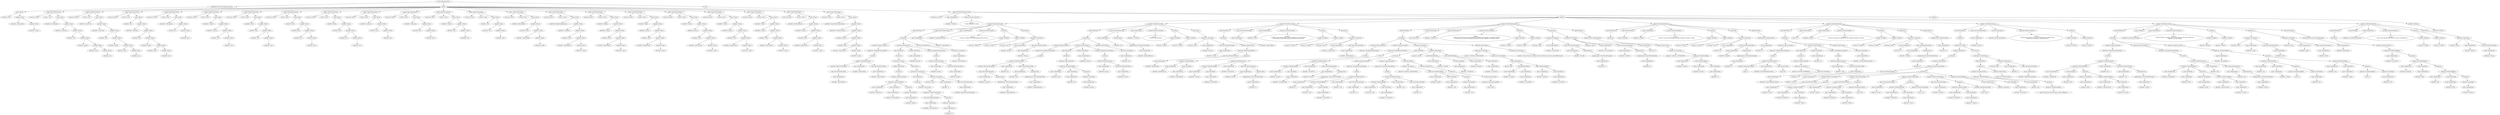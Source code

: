 digraph {
n0 [label="root (CompilationUnit)"];
n1 [label="packageDeclaration (PackageDeclaration)"];
n0 -> n1;
n2 [label="name (Name)"];
n1 -> n2;
n3 [label="identifier='util'"];
n2 -> n3;
n4 [label="qualifier (Name)"];
n2 -> n4;
n5 [label="identifier='addressbook'"];
n4 -> n5;
n6 [label="qualifier (Name)"];
n4 -> n6;
n7 [label="identifier='seedu'"];
n6 -> n7;
n8 [label="imports"];
n0 -> n8;
n9 [label="import (ImportDeclaration)"];
n8 -> n9;
n10 [label="isAsterisk='false'"];
n9 -> n10;
n11 [label="isStatic='true'"];
n9 -> n11;
n12 [label="name (Name)"];
n9 -> n12;
n13 [label="identifier='assertEquals'"];
n12 -> n13;
n14 [label="qualifier (Name)"];
n12 -> n14;
n15 [label="identifier='Assertions'"];
n14 -> n15;
n16 [label="qualifier (Name)"];
n14 -> n16;
n17 [label="identifier='api'"];
n16 -> n17;
n18 [label="qualifier (Name)"];
n16 -> n18;
n19 [label="identifier='jupiter'"];
n18 -> n19;
n20 [label="qualifier (Name)"];
n18 -> n20;
n21 [label="identifier='junit'"];
n20 -> n21;
n22 [label="qualifier (Name)"];
n20 -> n22;
n23 [label="identifier='org'"];
n22 -> n23;
n24 [label="import (ImportDeclaration)"];
n8 -> n24;
n25 [label="isAsterisk='false'"];
n24 -> n25;
n26 [label="isStatic='true'"];
n24 -> n26;
n27 [label="name (Name)"];
n24 -> n27;
n28 [label="identifier='assertTrue'"];
n27 -> n28;
n29 [label="qualifier (Name)"];
n27 -> n29;
n30 [label="identifier='Assertions'"];
n29 -> n30;
n31 [label="qualifier (Name)"];
n29 -> n31;
n32 [label="identifier='api'"];
n31 -> n32;
n33 [label="qualifier (Name)"];
n31 -> n33;
n34 [label="identifier='jupiter'"];
n33 -> n34;
n35 [label="qualifier (Name)"];
n33 -> n35;
n36 [label="identifier='junit'"];
n35 -> n36;
n37 [label="qualifier (Name)"];
n35 -> n37;
n38 [label="identifier='org'"];
n37 -> n38;
n39 [label="import (ImportDeclaration)"];
n8 -> n39;
n40 [label="isAsterisk='false'"];
n39 -> n40;
n41 [label="isStatic='true'"];
n39 -> n41;
n42 [label="name (Name)"];
n39 -> n42;
n43 [label="identifier='fail'"];
n42 -> n43;
n44 [label="qualifier (Name)"];
n42 -> n44;
n45 [label="identifier='Assertions'"];
n44 -> n45;
n46 [label="qualifier (Name)"];
n44 -> n46;
n47 [label="identifier='api'"];
n46 -> n47;
n48 [label="qualifier (Name)"];
n46 -> n48;
n49 [label="identifier='jupiter'"];
n48 -> n49;
n50 [label="qualifier (Name)"];
n48 -> n50;
n51 [label="identifier='junit'"];
n50 -> n51;
n52 [label="qualifier (Name)"];
n50 -> n52;
n53 [label="identifier='org'"];
n52 -> n53;
n54 [label="import (ImportDeclaration)"];
n8 -> n54;
n55 [label="isAsterisk='false'"];
n54 -> n55;
n56 [label="isStatic='false'"];
n54 -> n56;
n57 [label="name (Name)"];
n54 -> n57;
n58 [label="identifier='IOException'"];
n57 -> n58;
n59 [label="qualifier (Name)"];
n57 -> n59;
n60 [label="identifier='io'"];
n59 -> n60;
n61 [label="qualifier (Name)"];
n59 -> n61;
n62 [label="identifier='java'"];
n61 -> n62;
n63 [label="import (ImportDeclaration)"];
n8 -> n63;
n64 [label="isAsterisk='false'"];
n63 -> n64;
n65 [label="isStatic='false'"];
n63 -> n65;
n66 [label="name (Name)"];
n63 -> n66;
n67 [label="identifier='Charset'"];
n66 -> n67;
n68 [label="qualifier (Name)"];
n66 -> n68;
n69 [label="identifier='charset'"];
n68 -> n69;
n70 [label="qualifier (Name)"];
n68 -> n70;
n71 [label="identifier='nio'"];
n70 -> n71;
n72 [label="qualifier (Name)"];
n70 -> n72;
n73 [label="identifier='java'"];
n72 -> n73;
n74 [label="import (ImportDeclaration)"];
n8 -> n74;
n75 [label="isAsterisk='false'"];
n74 -> n75;
n76 [label="isStatic='false'"];
n74 -> n76;
n77 [label="name (Name)"];
n74 -> n77;
n78 [label="identifier='Files'"];
n77 -> n78;
n79 [label="qualifier (Name)"];
n77 -> n79;
n80 [label="identifier='file'"];
n79 -> n80;
n81 [label="qualifier (Name)"];
n79 -> n81;
n82 [label="identifier='nio'"];
n81 -> n82;
n83 [label="qualifier (Name)"];
n81 -> n83;
n84 [label="identifier='java'"];
n83 -> n84;
n85 [label="import (ImportDeclaration)"];
n8 -> n85;
n86 [label="isAsterisk='false'"];
n85 -> n86;
n87 [label="isStatic='false'"];
n85 -> n87;
n88 [label="name (Name)"];
n85 -> n88;
n89 [label="identifier='Path'"];
n88 -> n89;
n90 [label="qualifier (Name)"];
n88 -> n90;
n91 [label="identifier='file'"];
n90 -> n91;
n92 [label="qualifier (Name)"];
n90 -> n92;
n93 [label="identifier='nio'"];
n92 -> n93;
n94 [label="qualifier (Name)"];
n92 -> n94;
n95 [label="identifier='java'"];
n94 -> n95;
n96 [label="import (ImportDeclaration)"];
n8 -> n96;
n97 [label="isAsterisk='false'"];
n96 -> n97;
n98 [label="isStatic='false'"];
n96 -> n98;
n99 [label="name (Name)"];
n96 -> n99;
n100 [label="identifier='Paths'"];
n99 -> n100;
n101 [label="qualifier (Name)"];
n99 -> n101;
n102 [label="identifier='file'"];
n101 -> n102;
n103 [label="qualifier (Name)"];
n101 -> n103;
n104 [label="identifier='nio'"];
n103 -> n104;
n105 [label="qualifier (Name)"];
n103 -> n105;
n106 [label="identifier='java'"];
n105 -> n106;
n107 [label="import (ImportDeclaration)"];
n8 -> n107;
n108 [label="isAsterisk='false'"];
n107 -> n108;
n109 [label="isStatic='false'"];
n107 -> n109;
n110 [label="name (Name)"];
n107 -> n110;
n111 [label="identifier='ArrayList'"];
n110 -> n111;
n112 [label="qualifier (Name)"];
n110 -> n112;
n113 [label="identifier='util'"];
n112 -> n113;
n114 [label="qualifier (Name)"];
n112 -> n114;
n115 [label="identifier='java'"];
n114 -> n115;
n116 [label="import (ImportDeclaration)"];
n8 -> n116;
n117 [label="isAsterisk='false'"];
n116 -> n117;
n118 [label="isStatic='false'"];
n116 -> n118;
n119 [label="name (Name)"];
n116 -> n119;
n120 [label="identifier='Collections'"];
n119 -> n120;
n121 [label="qualifier (Name)"];
n119 -> n121;
n122 [label="identifier='util'"];
n121 -> n122;
n123 [label="qualifier (Name)"];
n121 -> n123;
n124 [label="identifier='java'"];
n123 -> n124;
n125 [label="import (ImportDeclaration)"];
n8 -> n125;
n126 [label="isAsterisk='false'"];
n125 -> n126;
n127 [label="isStatic='false'"];
n125 -> n127;
n128 [label="name (Name)"];
n125 -> n128;
n129 [label="identifier='Iterator'"];
n128 -> n129;
n130 [label="qualifier (Name)"];
n128 -> n130;
n131 [label="identifier='util'"];
n130 -> n131;
n132 [label="qualifier (Name)"];
n130 -> n132;
n133 [label="identifier='java'"];
n132 -> n133;
n134 [label="import (ImportDeclaration)"];
n8 -> n134;
n135 [label="isAsterisk='false'"];
n134 -> n135;
n136 [label="isStatic='false'"];
n134 -> n136;
n137 [label="name (Name)"];
n134 -> n137;
n138 [label="identifier='List'"];
n137 -> n138;
n139 [label="qualifier (Name)"];
n137 -> n139;
n140 [label="identifier='util'"];
n139 -> n140;
n141 [label="qualifier (Name)"];
n139 -> n141;
n142 [label="identifier='java'"];
n141 -> n142;
n143 [label="import (ImportDeclaration)"];
n8 -> n143;
n144 [label="isAsterisk='false'"];
n143 -> n144;
n145 [label="isStatic='false'"];
n143 -> n145;
n146 [label="name (Name)"];
n143 -> n146;
n147 [label="identifier='AddressBook'"];
n146 -> n147;
n148 [label="qualifier (Name)"];
n146 -> n148;
n149 [label="identifier='data'"];
n148 -> n149;
n150 [label="qualifier (Name)"];
n148 -> n150;
n151 [label="identifier='addressbook'"];
n150 -> n151;
n152 [label="qualifier (Name)"];
n150 -> n152;
n153 [label="identifier='seedu'"];
n152 -> n153;
n154 [label="import (ImportDeclaration)"];
n8 -> n154;
n155 [label="isAsterisk='false'"];
n154 -> n155;
n156 [label="isStatic='false'"];
n154 -> n156;
n157 [label="name (Name)"];
n154 -> n157;
n158 [label="identifier='IllegalValueException'"];
n157 -> n158;
n159 [label="qualifier (Name)"];
n157 -> n159;
n160 [label="identifier='exception'"];
n159 -> n160;
n161 [label="qualifier (Name)"];
n159 -> n161;
n162 [label="identifier='data'"];
n161 -> n162;
n163 [label="qualifier (Name)"];
n161 -> n163;
n164 [label="identifier='addressbook'"];
n163 -> n164;
n165 [label="qualifier (Name)"];
n163 -> n165;
n166 [label="identifier='seedu'"];
n165 -> n166;
n167 [label="import (ImportDeclaration)"];
n8 -> n167;
n168 [label="isAsterisk='false'"];
n167 -> n168;
n169 [label="isStatic='false'"];
n167 -> n169;
n170 [label="name (Name)"];
n167 -> n170;
n171 [label="identifier='Address'"];
n170 -> n171;
n172 [label="qualifier (Name)"];
n170 -> n172;
n173 [label="identifier='person'"];
n172 -> n173;
n174 [label="qualifier (Name)"];
n172 -> n174;
n175 [label="identifier='data'"];
n174 -> n175;
n176 [label="qualifier (Name)"];
n174 -> n176;
n177 [label="identifier='addressbook'"];
n176 -> n177;
n178 [label="qualifier (Name)"];
n176 -> n178;
n179 [label="identifier='seedu'"];
n178 -> n179;
n180 [label="import (ImportDeclaration)"];
n8 -> n180;
n181 [label="isAsterisk='false'"];
n180 -> n181;
n182 [label="isStatic='false'"];
n180 -> n182;
n183 [label="name (Name)"];
n180 -> n183;
n184 [label="identifier='Email'"];
n183 -> n184;
n185 [label="qualifier (Name)"];
n183 -> n185;
n186 [label="identifier='person'"];
n185 -> n186;
n187 [label="qualifier (Name)"];
n185 -> n187;
n188 [label="identifier='data'"];
n187 -> n188;
n189 [label="qualifier (Name)"];
n187 -> n189;
n190 [label="identifier='addressbook'"];
n189 -> n190;
n191 [label="qualifier (Name)"];
n189 -> n191;
n192 [label="identifier='seedu'"];
n191 -> n192;
n193 [label="import (ImportDeclaration)"];
n8 -> n193;
n194 [label="isAsterisk='false'"];
n193 -> n194;
n195 [label="isStatic='false'"];
n193 -> n195;
n196 [label="name (Name)"];
n193 -> n196;
n197 [label="identifier='Name'"];
n196 -> n197;
n198 [label="qualifier (Name)"];
n196 -> n198;
n199 [label="identifier='person'"];
n198 -> n199;
n200 [label="qualifier (Name)"];
n198 -> n200;
n201 [label="identifier='data'"];
n200 -> n201;
n202 [label="qualifier (Name)"];
n200 -> n202;
n203 [label="identifier='addressbook'"];
n202 -> n203;
n204 [label="qualifier (Name)"];
n202 -> n204;
n205 [label="identifier='seedu'"];
n204 -> n205;
n206 [label="import (ImportDeclaration)"];
n8 -> n206;
n207 [label="isAsterisk='false'"];
n206 -> n207;
n208 [label="isStatic='false'"];
n206 -> n208;
n209 [label="name (Name)"];
n206 -> n209;
n210 [label="identifier='Person'"];
n209 -> n210;
n211 [label="qualifier (Name)"];
n209 -> n211;
n212 [label="identifier='person'"];
n211 -> n212;
n213 [label="qualifier (Name)"];
n211 -> n213;
n214 [label="identifier='data'"];
n213 -> n214;
n215 [label="qualifier (Name)"];
n213 -> n215;
n216 [label="identifier='addressbook'"];
n215 -> n216;
n217 [label="qualifier (Name)"];
n215 -> n217;
n218 [label="identifier='seedu'"];
n217 -> n218;
n219 [label="import (ImportDeclaration)"];
n8 -> n219;
n220 [label="isAsterisk='false'"];
n219 -> n220;
n221 [label="isStatic='false'"];
n219 -> n221;
n222 [label="name (Name)"];
n219 -> n222;
n223 [label="identifier='Phone'"];
n222 -> n223;
n224 [label="qualifier (Name)"];
n222 -> n224;
n225 [label="identifier='person'"];
n224 -> n225;
n226 [label="qualifier (Name)"];
n224 -> n226;
n227 [label="identifier='data'"];
n226 -> n227;
n228 [label="qualifier (Name)"];
n226 -> n228;
n229 [label="identifier='addressbook'"];
n228 -> n229;
n230 [label="qualifier (Name)"];
n228 -> n230;
n231 [label="identifier='seedu'"];
n230 -> n231;
n232 [label="import (ImportDeclaration)"];
n8 -> n232;
n233 [label="isAsterisk='false'"];
n232 -> n233;
n234 [label="isStatic='false'"];
n232 -> n234;
n235 [label="name (Name)"];
n232 -> n235;
n236 [label="identifier='ReadOnlyPerson'"];
n235 -> n236;
n237 [label="qualifier (Name)"];
n235 -> n237;
n238 [label="identifier='person'"];
n237 -> n238;
n239 [label="qualifier (Name)"];
n237 -> n239;
n240 [label="identifier='data'"];
n239 -> n240;
n241 [label="qualifier (Name)"];
n239 -> n241;
n242 [label="identifier='addressbook'"];
n241 -> n242;
n243 [label="qualifier (Name)"];
n241 -> n243;
n244 [label="identifier='seedu'"];
n243 -> n244;
n245 [label="import (ImportDeclaration)"];
n8 -> n245;
n246 [label="isAsterisk='false'"];
n245 -> n246;
n247 [label="isStatic='false'"];
n245 -> n247;
n248 [label="name (Name)"];
n245 -> n248;
n249 [label="identifier='DuplicatePersonException'"];
n248 -> n249;
n250 [label="qualifier (Name)"];
n248 -> n250;
n251 [label="identifier='UniquePersonList'"];
n250 -> n251;
n252 [label="qualifier (Name)"];
n250 -> n252;
n253 [label="identifier='person'"];
n252 -> n253;
n254 [label="qualifier (Name)"];
n252 -> n254;
n255 [label="identifier='data'"];
n254 -> n255;
n256 [label="qualifier (Name)"];
n254 -> n256;
n257 [label="identifier='addressbook'"];
n256 -> n257;
n258 [label="qualifier (Name)"];
n256 -> n258;
n259 [label="identifier='seedu'"];
n258 -> n259;
n260 [label="types"];
n0 -> n260;
n261 [label="type (ClassOrInterfaceDeclaration)"];
n260 -> n261;
n262 [label="isInterface='false'"];
n261 -> n262;
n263 [label="name (SimpleName)"];
n261 -> n263;
n264 [label="identifier='TestUtil'"];
n263 -> n264;
n265 [label="comment (JavadocComment)"];
n261 -> n265;
n266 [label="content='
 * Utility methods for testing.
 '"];
n265 -> n266;
n267 [label="members"];
n261 -> n267;
n268 [label="member (MethodDeclaration)"];
n267 -> n268;
n269 [label="body (BlockStmt)"];
n268 -> n269;
n270 [label="statements"];
n269 -> n270;
n271 [label="statement (ExpressionStmt)"];
n270 -> n271;
n272 [label="expression (VariableDeclarationExpr)"];
n271 -> n272;
n273 [label="variables"];
n272 -> n273;
n274 [label="variable (VariableDeclarator)"];
n273 -> n274;
n275 [label="initializer (ObjectCreationExpr)"];
n274 -> n275;
n276 [label="type (ClassOrInterfaceType)"];
n275 -> n276;
n277 [label="name (SimpleName)"];
n276 -> n277;
n278 [label="identifier='AddressBook'"];
n277 -> n278;
n279 [label="name (SimpleName)"];
n274 -> n279;
n280 [label="identifier='addressBook'"];
n279 -> n280;
n281 [label="type (ClassOrInterfaceType)"];
n274 -> n281;
n282 [label="name (SimpleName)"];
n281 -> n282;
n283 [label="identifier='AddressBook'"];
n282 -> n283;
n284 [label="statement (ForEachStmt)"];
n270 -> n284;
n285 [label="body (BlockStmt)"];
n284 -> n285;
n286 [label="statements"];
n285 -> n286;
n287 [label="statement (TryStmt)"];
n286 -> n287;
n288 [label="tryBlock (BlockStmt)"];
n287 -> n288;
n289 [label="statements"];
n288 -> n289;
n290 [label="statement (ExpressionStmt)"];
n289 -> n290;
n291 [label="expression (MethodCallExpr)"];
n290 -> n291;
n292 [label="name (SimpleName)"];
n291 -> n292;
n293 [label="identifier='addPerson'"];
n292 -> n293;
n294 [label="scope (NameExpr)"];
n291 -> n294;
n295 [label="name (SimpleName)"];
n294 -> n295;
n296 [label="identifier='addressBook'"];
n295 -> n296;
n297 [label="arguments"];
n291 -> n297;
n298 [label="argument (NameExpr)"];
n297 -> n298;
n299 [label="name (SimpleName)"];
n298 -> n299;
n300 [label="identifier='person'"];
n299 -> n300;
n301 [label="catchClauses"];
n287 -> n301;
n302 [label="catchClause (CatchClause)"];
n301 -> n302;
n303 [label="body (BlockStmt)"];
n302 -> n303;
n304 [label="statements"];
n303 -> n304;
n305 [label="statement (ThrowStmt)"];
n304 -> n305;
n306 [label="expression (ObjectCreationExpr)"];
n305 -> n306;
n307 [label="type (ClassOrInterfaceType)"];
n306 -> n307;
n308 [label="name (SimpleName)"];
n307 -> n308;
n309 [label="identifier='AssertionError'"];
n308 -> n309;
n310 [label="arguments"];
n306 -> n310;
n311 [label="argument (NameExpr)"];
n310 -> n311;
n312 [label="name (SimpleName)"];
n311 -> n312;
n313 [label="identifier='e'"];
n312 -> n313;
n314 [label="parameter (Parameter)"];
n302 -> n314;
n315 [label="isVarArgs='false'"];
n314 -> n315;
n316 [label="name (SimpleName)"];
n314 -> n316;
n317 [label="identifier='e'"];
n316 -> n317;
n318 [label="type (ClassOrInterfaceType)"];
n314 -> n318;
n319 [label="name (SimpleName)"];
n318 -> n319;
n320 [label="identifier='DuplicatePersonException'"];
n319 -> n320;
n321 [label="iterable (NameExpr)"];
n284 -> n321;
n322 [label="name (SimpleName)"];
n321 -> n322;
n323 [label="identifier='persons'"];
n322 -> n323;
n324 [label="variable (VariableDeclarationExpr)"];
n284 -> n324;
n325 [label="variables"];
n324 -> n325;
n326 [label="variable (VariableDeclarator)"];
n325 -> n326;
n327 [label="name (SimpleName)"];
n326 -> n327;
n328 [label="identifier='person'"];
n327 -> n328;
n329 [label="type (ClassOrInterfaceType)"];
n326 -> n329;
n330 [label="name (SimpleName)"];
n329 -> n330;
n331 [label="identifier='Person'"];
n330 -> n331;
n332 [label="statement (ReturnStmt)"];
n270 -> n332;
n333 [label="expression (NameExpr)"];
n332 -> n333;
n334 [label="name (SimpleName)"];
n333 -> n334;
n335 [label="identifier='addressBook'"];
n334 -> n335;
n336 [label="type (ClassOrInterfaceType)"];
n268 -> n336;
n337 [label="name (SimpleName)"];
n336 -> n337;
n338 [label="identifier='AddressBook'"];
n337 -> n338;
n339 [label="name (SimpleName)"];
n268 -> n339;
n340 [label="identifier='createAddressBook'"];
n339 -> n340;
n341 [label="comment (JavadocComment)"];
n268 -> n341;
n342 [label="content='
     * Creates an address book containing the given persons.
     '"];
n341 -> n342;
n343 [label="modifiers"];
n268 -> n343;
n344 [label="modifier (Modifier)"];
n343 -> n344;
n345 [label="keyword='PUBLIC'"];
n344 -> n345;
n346 [label="modifier (Modifier)"];
n343 -> n346;
n347 [label="keyword='STATIC'"];
n346 -> n347;
n348 [label="parameters"];
n268 -> n348;
n349 [label="parameter (Parameter)"];
n348 -> n349;
n350 [label="isVarArgs='true'"];
n349 -> n350;
n351 [label="name (SimpleName)"];
n349 -> n351;
n352 [label="identifier='persons'"];
n351 -> n352;
n353 [label="type (ClassOrInterfaceType)"];
n349 -> n353;
n354 [label="name (SimpleName)"];
n353 -> n354;
n355 [label="identifier='Person'"];
n354 -> n355;
n356 [label="member (MethodDeclaration)"];
n267 -> n356;
n357 [label="body (BlockStmt)"];
n356 -> n357;
n358 [label="statements"];
n357 -> n358;
n359 [label="statement (ExpressionStmt)"];
n358 -> n359;
n360 [label="expression (VariableDeclarationExpr)"];
n359 -> n360;
n361 [label="variables"];
n360 -> n361;
n362 [label="variable (VariableDeclarator)"];
n361 -> n362;
n363 [label="initializer (ObjectCreationExpr)"];
n362 -> n363;
n364 [label="type (ClassOrInterfaceType)"];
n363 -> n364;
n365 [label="name (SimpleName)"];
n364 -> n365;
n366 [label="identifier='ArrayList'"];
n365 -> n366;
n367 [label="typeArguments"];
n364 -> n367;
n368 [label="typeArgument (ClassOrInterfaceType)"];
n367 -> n368;
n369 [label="name (SimpleName)"];
n368 -> n369;
n370 [label="identifier='ReadOnlyPerson'"];
n369 -> n370;
n371 [label="name (SimpleName)"];
n362 -> n371;
n372 [label="identifier='list'"];
n371 -> n372;
n373 [label="type (ClassOrInterfaceType)"];
n362 -> n373;
n374 [label="name (SimpleName)"];
n373 -> n374;
n375 [label="identifier='List'"];
n374 -> n375;
n376 [label="typeArguments"];
n373 -> n376;
n377 [label="typeArgument (ClassOrInterfaceType)"];
n376 -> n377;
n378 [label="name (SimpleName)"];
n377 -> n378;
n379 [label="identifier='ReadOnlyPerson'"];
n378 -> n379;
n380 [label="statement (ForEachStmt)"];
n358 -> n380;
n381 [label="body (BlockStmt)"];
n380 -> n381;
n382 [label="statements"];
n381 -> n382;
n383 [label="statement (ExpressionStmt)"];
n382 -> n383;
n384 [label="expression (MethodCallExpr)"];
n383 -> n384;
n385 [label="name (SimpleName)"];
n384 -> n385;
n386 [label="identifier='add'"];
n385 -> n386;
n387 [label="scope (NameExpr)"];
n384 -> n387;
n388 [label="name (SimpleName)"];
n387 -> n388;
n389 [label="identifier='list'"];
n388 -> n389;
n390 [label="arguments"];
n384 -> n390;
n391 [label="argument (NameExpr)"];
n390 -> n391;
n392 [label="name (SimpleName)"];
n391 -> n392;
n393 [label="identifier='person'"];
n392 -> n393;
n394 [label="iterable (NameExpr)"];
n380 -> n394;
n395 [label="name (SimpleName)"];
n394 -> n395;
n396 [label="identifier='persons'"];
n395 -> n396;
n397 [label="variable (VariableDeclarationExpr)"];
n380 -> n397;
n398 [label="variables"];
n397 -> n398;
n399 [label="variable (VariableDeclarator)"];
n398 -> n399;
n400 [label="name (SimpleName)"];
n399 -> n400;
n401 [label="identifier='person'"];
n400 -> n401;
n402 [label="type (ClassOrInterfaceType)"];
n399 -> n402;
n403 [label="name (SimpleName)"];
n402 -> n403;
n404 [label="identifier='Person'"];
n403 -> n404;
n405 [label="statement (ReturnStmt)"];
n358 -> n405;
n406 [label="expression (NameExpr)"];
n405 -> n406;
n407 [label="name (SimpleName)"];
n406 -> n407;
n408 [label="identifier='list'"];
n407 -> n408;
n409 [label="type (ClassOrInterfaceType)"];
n356 -> n409;
n410 [label="name (SimpleName)"];
n409 -> n410;
n411 [label="identifier='List'"];
n410 -> n411;
n412 [label="typeArguments"];
n409 -> n412;
n413 [label="typeArgument (ClassOrInterfaceType)"];
n412 -> n413;
n414 [label="name (SimpleName)"];
n413 -> n414;
n415 [label="identifier='ReadOnlyPerson'"];
n414 -> n415;
n416 [label="name (SimpleName)"];
n356 -> n416;
n417 [label="identifier='createList'"];
n416 -> n417;
n418 [label="comment (JavadocComment)"];
n356 -> n418;
n419 [label="content='
     * Creates a list of persons.
     '"];
n418 -> n419;
n420 [label="modifiers"];
n356 -> n420;
n421 [label="modifier (Modifier)"];
n420 -> n421;
n422 [label="keyword='PUBLIC'"];
n421 -> n422;
n423 [label="modifier (Modifier)"];
n420 -> n423;
n424 [label="keyword='STATIC'"];
n423 -> n424;
n425 [label="parameters"];
n356 -> n425;
n426 [label="parameter (Parameter)"];
n425 -> n426;
n427 [label="isVarArgs='true'"];
n426 -> n427;
n428 [label="name (SimpleName)"];
n426 -> n428;
n429 [label="identifier='persons'"];
n428 -> n429;
n430 [label="type (ClassOrInterfaceType)"];
n426 -> n430;
n431 [label="name (SimpleName)"];
n430 -> n431;
n432 [label="identifier='Person'"];
n431 -> n432;
n433 [label="member (MethodDeclaration)"];
n267 -> n433;
n434 [label="body (BlockStmt)"];
n433 -> n434;
n435 [label="statements"];
n434 -> n435;
n436 [label="statement (ReturnStmt)"];
n435 -> n436;
n437 [label="expression (ObjectCreationExpr)"];
n436 -> n437;
n438 [label="type (ClassOrInterfaceType)"];
n437 -> n438;
n439 [label="name (SimpleName)"];
n438 -> n439;
n440 [label="identifier='AddressBook'"];
n439 -> n440;
n441 [label="arguments"];
n437 -> n441;
n442 [label="argument (MethodCallExpr)"];
n441 -> n442;
n443 [label="name (SimpleName)"];
n442 -> n443;
n444 [label="identifier='getAllPersons'"];
n443 -> n444;
n445 [label="scope (NameExpr)"];
n442 -> n445;
n446 [label="name (SimpleName)"];
n445 -> n446;
n447 [label="identifier='addressBook'"];
n446 -> n447;
n448 [label="type (ClassOrInterfaceType)"];
n433 -> n448;
n449 [label="name (SimpleName)"];
n448 -> n449;
n450 [label="identifier='AddressBook'"];
n449 -> n450;
n451 [label="name (SimpleName)"];
n433 -> n451;
n452 [label="identifier='clone'"];
n451 -> n452;
n453 [label="comment (JavadocComment)"];
n433 -> n453;
n454 [label="content='
     * Creates a copy of the original address book with the same entries
     * of Persons and Tags. The Persons and Tags are not cloned.
     '"];
n453 -> n454;
n455 [label="modifiers"];
n433 -> n455;
n456 [label="modifier (Modifier)"];
n455 -> n456;
n457 [label="keyword='PUBLIC'"];
n456 -> n457;
n458 [label="modifier (Modifier)"];
n455 -> n458;
n459 [label="keyword='STATIC'"];
n458 -> n459;
n460 [label="parameters"];
n433 -> n460;
n461 [label="parameter (Parameter)"];
n460 -> n461;
n462 [label="isVarArgs='false'"];
n461 -> n462;
n463 [label="name (SimpleName)"];
n461 -> n463;
n464 [label="identifier='addressBook'"];
n463 -> n464;
n465 [label="type (ClassOrInterfaceType)"];
n461 -> n465;
n466 [label="name (SimpleName)"];
n465 -> n466;
n467 [label="identifier='AddressBook'"];
n466 -> n467;
n468 [label="member (MethodDeclaration)"];
n267 -> n468;
n469 [label="body (BlockStmt)"];
n468 -> n469;
n470 [label="statements"];
n469 -> n470;
n471 [label="statement (ExpressionStmt)"];
n470 -> n471;
n472 [label="expression (VariableDeclarationExpr)"];
n471 -> n472;
n473 [label="variables"];
n472 -> n473;
n474 [label="variable (VariableDeclarator)"];
n473 -> n474;
n475 [label="initializer (MethodCallExpr)"];
n474 -> n475;
n476 [label="name (SimpleName)"];
n475 -> n476;
n477 [label="identifier='iterator'"];
n476 -> n477;
n478 [label="scope (NameExpr)"];
n475 -> n478;
n479 [label="name (SimpleName)"];
n478 -> n479;
n480 [label="identifier='firstIterable'"];
n479 -> n480;
n481 [label="name (SimpleName)"];
n474 -> n481;
n482 [label="identifier='currentPtr0'"];
n481 -> n482;
n483 [label="type (ClassOrInterfaceType)"];
n474 -> n483;
n484 [label="name (SimpleName)"];
n483 -> n484;
n485 [label="identifier='Iterator'"];
n484 -> n485;
n486 [label="typeArguments"];
n483 -> n486;
n487 [label="typeArgument (ClassOrInterfaceType)"];
n486 -> n487;
n488 [label="name (SimpleName)"];
n487 -> n488;
n489 [label="identifier='T'"];
n488 -> n489;
n490 [label="statement (ExpressionStmt)"];
n470 -> n490;
n491 [label="expression (VariableDeclarationExpr)"];
n490 -> n491;
n492 [label="variables"];
n491 -> n492;
n493 [label="variable (VariableDeclarator)"];
n492 -> n493;
n494 [label="initializer (MethodCallExpr)"];
n493 -> n494;
n495 [label="name (SimpleName)"];
n494 -> n495;
n496 [label="identifier='iterator'"];
n495 -> n496;
n497 [label="scope (NameExpr)"];
n494 -> n497;
n498 [label="name (SimpleName)"];
n497 -> n498;
n499 [label="identifier='secondIterable'"];
n498 -> n499;
n500 [label="name (SimpleName)"];
n493 -> n500;
n501 [label="identifier='currentPtr1'"];
n500 -> n501;
n502 [label="type (ClassOrInterfaceType)"];
n493 -> n502;
n503 [label="name (SimpleName)"];
n502 -> n503;
n504 [label="identifier='Iterator'"];
n503 -> n504;
n505 [label="typeArguments"];
n502 -> n505;
n506 [label="typeArgument (ClassOrInterfaceType)"];
n505 -> n506;
n507 [label="name (SimpleName)"];
n506 -> n507;
n508 [label="identifier='T'"];
n507 -> n508;
n509 [label="statement (WhileStmt)"];
n470 -> n509;
n510 [label="body (BlockStmt)"];
n509 -> n510;
n511 [label="statements"];
n510 -> n511;
n512 [label="statement (ExpressionStmt)"];
n511 -> n512;
n513 [label="expression (VariableDeclarationExpr)"];
n512 -> n513;
n514 [label="variables"];
n513 -> n514;
n515 [label="variable (VariableDeclarator)"];
n514 -> n515;
n516 [label="initializer (MethodCallExpr)"];
n515 -> n516;
n517 [label="name (SimpleName)"];
n516 -> n517;
n518 [label="identifier='next'"];
n517 -> n518;
n519 [label="scope (NameExpr)"];
n516 -> n519;
n520 [label="name (SimpleName)"];
n519 -> n520;
n521 [label="identifier='currentPtr0'"];
n520 -> n521;
n522 [label="name (SimpleName)"];
n515 -> n522;
n523 [label="identifier='val0'"];
n522 -> n523;
n524 [label="type (ClassOrInterfaceType)"];
n515 -> n524;
n525 [label="name (SimpleName)"];
n524 -> n525;
n526 [label="identifier='T'"];
n525 -> n526;
n527 [label="statement (ExpressionStmt)"];
n511 -> n527;
n528 [label="expression (VariableDeclarationExpr)"];
n527 -> n528;
n529 [label="variables"];
n528 -> n529;
n530 [label="variable (VariableDeclarator)"];
n529 -> n530;
n531 [label="initializer (MethodCallExpr)"];
n530 -> n531;
n532 [label="name (SimpleName)"];
n531 -> n532;
n533 [label="identifier='next'"];
n532 -> n533;
n534 [label="scope (NameExpr)"];
n531 -> n534;
n535 [label="name (SimpleName)"];
n534 -> n535;
n536 [label="identifier='currentPtr1'"];
n535 -> n536;
n537 [label="name (SimpleName)"];
n530 -> n537;
n538 [label="identifier='val1'"];
n537 -> n538;
n539 [label="type (ClassOrInterfaceType)"];
n530 -> n539;
n540 [label="name (SimpleName)"];
n539 -> n540;
n541 [label="identifier='T'"];
n540 -> n541;
n542 [label="statement (IfStmt)"];
n511 -> n542;
n543 [label="condition (UnaryExpr)"];
n542 -> n543;
n544 [label="operator='LOGICAL_COMPLEMENT'"];
n543 -> n544;
n545 [label="expression (MethodCallExpr)"];
n543 -> n545;
n546 [label="name (SimpleName)"];
n545 -> n546;
n547 [label="identifier='equals'"];
n546 -> n547;
n548 [label="scope (NameExpr)"];
n545 -> n548;
n549 [label="name (SimpleName)"];
n548 -> n549;
n550 [label="identifier='val0'"];
n549 -> n550;
n551 [label="arguments"];
n545 -> n551;
n552 [label="argument (NameExpr)"];
n551 -> n552;
n553 [label="name (SimpleName)"];
n552 -> n553;
n554 [label="identifier='val1'"];
n553 -> n554;
n555 [label="thenStmt (BlockStmt)"];
n542 -> n555;
n556 [label="statements"];
n555 -> n556;
n557 [label="statement (ReturnStmt)"];
n556 -> n557;
n558 [label="expression (BooleanLiteralExpr)"];
n557 -> n558;
n559 [label="value='false'"];
n558 -> n559;
n560 [label="condition (BinaryExpr)"];
n509 -> n560;
n561 [label="operator='AND'"];
n560 -> n561;
n562 [label="left (MethodCallExpr)"];
n560 -> n562;
n563 [label="name (SimpleName)"];
n562 -> n563;
n564 [label="identifier='hasNext'"];
n563 -> n564;
n565 [label="scope (NameExpr)"];
n562 -> n565;
n566 [label="name (SimpleName)"];
n565 -> n566;
n567 [label="identifier='currentPtr0'"];
n566 -> n567;
n568 [label="right (MethodCallExpr)"];
n560 -> n568;
n569 [label="name (SimpleName)"];
n568 -> n569;
n570 [label="identifier='hasNext'"];
n569 -> n570;
n571 [label="scope (NameExpr)"];
n568 -> n571;
n572 [label="name (SimpleName)"];
n571 -> n572;
n573 [label="identifier='currentPtr1'"];
n572 -> n573;
n574 [label="statement (ReturnStmt)"];
n470 -> n574;
n575 [label="expression (UnaryExpr)"];
n574 -> n575;
n576 [label="operator='LOGICAL_COMPLEMENT'"];
n575 -> n576;
n577 [label="expression (EnclosedExpr)"];
n575 -> n577;
n578 [label="inner (BinaryExpr)"];
n577 -> n578;
n579 [label="operator='OR'"];
n578 -> n579;
n580 [label="left (MethodCallExpr)"];
n578 -> n580;
n581 [label="name (SimpleName)"];
n580 -> n581;
n582 [label="identifier='hasNext'"];
n581 -> n582;
n583 [label="scope (NameExpr)"];
n580 -> n583;
n584 [label="name (SimpleName)"];
n583 -> n584;
n585 [label="identifier='currentPtr0'"];
n584 -> n585;
n586 [label="right (MethodCallExpr)"];
n578 -> n586;
n587 [label="name (SimpleName)"];
n586 -> n587;
n588 [label="identifier='hasNext'"];
n587 -> n588;
n589 [label="scope (NameExpr)"];
n586 -> n589;
n590 [label="name (SimpleName)"];
n589 -> n590;
n591 [label="identifier='currentPtr1'"];
n590 -> n591;
n592 [label="comment (LineComment)"];
n574 -> n592;
n593 [label="content=' If any of the two iterables still have elements, then they have different sizes.'"];
n592 -> n593;
n594 [label="type (PrimitiveType)"];
n468 -> n594;
n595 [label="type='BOOLEAN'"];
n594 -> n595;
n596 [label="name (SimpleName)"];
n468 -> n596;
n597 [label="identifier='isIdentical'"];
n596 -> n597;
n598 [label="comment (JavadocComment)"];
n468 -> n598;
n599 [label="content='
     * Returns true if every pair of corresponding elements two iterables are (deeply) identical.
     * In other words, the two containers must have the same elements, in the same order.
     '"];
n598 -> n599;
n600 [label="modifiers"];
n468 -> n600;
n601 [label="modifier (Modifier)"];
n600 -> n601;
n602 [label="keyword='PUBLIC'"];
n601 -> n602;
n603 [label="modifier (Modifier)"];
n600 -> n603;
n604 [label="keyword='STATIC'"];
n603 -> n604;
n605 [label="parameters"];
n468 -> n605;
n606 [label="parameter (Parameter)"];
n605 -> n606;
n607 [label="isVarArgs='false'"];
n606 -> n607;
n608 [label="name (SimpleName)"];
n606 -> n608;
n609 [label="identifier='firstIterable'"];
n608 -> n609;
n610 [label="type (ClassOrInterfaceType)"];
n606 -> n610;
n611 [label="name (SimpleName)"];
n610 -> n611;
n612 [label="identifier='Iterable'"];
n611 -> n612;
n613 [label="typeArguments"];
n610 -> n613;
n614 [label="typeArgument (ClassOrInterfaceType)"];
n613 -> n614;
n615 [label="name (SimpleName)"];
n614 -> n615;
n616 [label="identifier='T'"];
n615 -> n616;
n617 [label="parameter (Parameter)"];
n605 -> n617;
n618 [label="isVarArgs='false'"];
n617 -> n618;
n619 [label="name (SimpleName)"];
n617 -> n619;
n620 [label="identifier='secondIterable'"];
n619 -> n620;
n621 [label="type (ClassOrInterfaceType)"];
n617 -> n621;
n622 [label="name (SimpleName)"];
n621 -> n622;
n623 [label="identifier='Iterable'"];
n622 -> n623;
n624 [label="typeArguments"];
n621 -> n624;
n625 [label="typeArgument (ClassOrInterfaceType)"];
n624 -> n625;
n626 [label="name (SimpleName)"];
n625 -> n626;
n627 [label="identifier='T'"];
n626 -> n627;
n628 [label="typeParameters"];
n468 -> n628;
n629 [label="typeParameter (TypeParameter)"];
n628 -> n629;
n630 [label="name (SimpleName)"];
n629 -> n630;
n631 [label="identifier='T'"];
n630 -> n631;
n632 [label="member (MethodDeclaration)"];
n267 -> n632;
n633 [label="body (BlockStmt)"];
n632 -> n633;
n634 [label="statements"];
n633 -> n634;
n635 [label="statement (ReturnStmt)"];
n634 -> n635;
n636 [label="expression (UnaryExpr)"];
n635 -> n636;
n637 [label="operator='LOGICAL_COMPLEMENT'"];
n636 -> n637;
n638 [label="expression (MethodCallExpr)"];
n636 -> n638;
n639 [label="name (SimpleName)"];
n638 -> n639;
n640 [label="identifier='hasNext'"];
n639 -> n640;
n641 [label="scope (MethodCallExpr)"];
n638 -> n641;
n642 [label="name (SimpleName)"];
n641 -> n642;
n643 [label="identifier='iterator'"];
n642 -> n643;
n644 [label="scope (NameExpr)"];
n641 -> n644;
n645 [label="name (SimpleName)"];
n644 -> n645;
n646 [label="identifier='it'"];
n645 -> n646;
n647 [label="type (PrimitiveType)"];
n632 -> n647;
n648 [label="type='BOOLEAN'"];
n647 -> n648;
n649 [label="name (SimpleName)"];
n632 -> n649;
n650 [label="identifier='isEmpty'"];
n649 -> n650;
n651 [label="comment (JavadocComment)"];
n632 -> n651;
n652 [label="content='
     * Returns true if the underlying container behind an iterable is empty.
     '"];
n651 -> n652;
n653 [label="modifiers"];
n632 -> n653;
n654 [label="modifier (Modifier)"];
n653 -> n654;
n655 [label="keyword='PUBLIC'"];
n654 -> n655;
n656 [label="modifier (Modifier)"];
n653 -> n656;
n657 [label="keyword='STATIC'"];
n656 -> n657;
n658 [label="parameters"];
n632 -> n658;
n659 [label="parameter (Parameter)"];
n658 -> n659;
n660 [label="isVarArgs='false'"];
n659 -> n660;
n661 [label="name (SimpleName)"];
n659 -> n661;
n662 [label="identifier='it'"];
n661 -> n662;
n663 [label="type (ClassOrInterfaceType)"];
n659 -> n663;
n664 [label="name (SimpleName)"];
n663 -> n664;
n665 [label="identifier='Iterable'"];
n664 -> n665;
n666 [label="typeArguments"];
n663 -> n666;
n667 [label="typeArgument (ClassOrInterfaceType)"];
n666 -> n667;
n668 [label="name (SimpleName)"];
n667 -> n668;
n669 [label="identifier='T'"];
n668 -> n669;
n670 [label="typeParameters"];
n632 -> n670;
n671 [label="typeParameter (TypeParameter)"];
n670 -> n671;
n672 [label="name (SimpleName)"];
n671 -> n672;
n673 [label="identifier='T'"];
n672 -> n673;
n674 [label="member (MethodDeclaration)"];
n267 -> n674;
n675 [label="body (BlockStmt)"];
n674 -> n675;
n676 [label="statements"];
n675 -> n676;
n677 [label="statement (ExpressionStmt)"];
n676 -> n677;
n678 [label="expression (VariableDeclarationExpr)"];
n677 -> n678;
n679 [label="variables"];
n678 -> n679;
n680 [label="variable (VariableDeclarator)"];
n679 -> n680;
n681 [label="initializer (IntegerLiteralExpr)"];
n680 -> n681;
n682 [label="value='0'"];
n681 -> n682;
n683 [label="name (SimpleName)"];
n680 -> n683;
n684 [label="identifier='numberOfElementsSeen'"];
n683 -> n684;
n685 [label="type (PrimitiveType)"];
n680 -> n685;
n686 [label="type='INT'"];
n685 -> n686;
n687 [label="statement (ForEachStmt)"];
n676 -> n687;
n688 [label="body (BlockStmt)"];
n687 -> n688;
n689 [label="statements"];
n688 -> n689;
n690 [label="statement (ExpressionStmt)"];
n689 -> n690;
n691 [label="expression (UnaryExpr)"];
n690 -> n691;
n692 [label="operator='POSTFIX_INCREMENT'"];
n691 -> n692;
n693 [label="expression (NameExpr)"];
n691 -> n693;
n694 [label="name (SimpleName)"];
n693 -> n694;
n695 [label="identifier='numberOfElementsSeen'"];
n694 -> n695;
n696 [label="iterable (NameExpr)"];
n687 -> n696;
n697 [label="name (SimpleName)"];
n696 -> n697;
n698 [label="identifier='it'"];
n697 -> n698;
n699 [label="variable (VariableDeclarationExpr)"];
n687 -> n699;
n700 [label="variables"];
n699 -> n700;
n701 [label="variable (VariableDeclarator)"];
n700 -> n701;
n702 [label="name (SimpleName)"];
n701 -> n702;
n703 [label="identifier='elem'"];
n702 -> n703;
n704 [label="type (ClassOrInterfaceType)"];
n701 -> n704;
n705 [label="name (SimpleName)"];
n704 -> n705;
n706 [label="identifier='T'"];
n705 -> n706;
n707 [label="statement (ReturnStmt)"];
n676 -> n707;
n708 [label="expression (NameExpr)"];
n707 -> n708;
n709 [label="name (SimpleName)"];
n708 -> n709;
n710 [label="identifier='numberOfElementsSeen'"];
n709 -> n710;
n711 [label="type (PrimitiveType)"];
n674 -> n711;
n712 [label="type='INT'"];
n711 -> n712;
n713 [label="name (SimpleName)"];
n674 -> n713;
n714 [label="identifier='getSize'"];
n713 -> n714;
n715 [label="comment (JavadocComment)"];
n674 -> n715;
n716 [label="content='
     * Returns the number of elements in the container behind an iterable.
     '"];
n715 -> n716;
n717 [label="modifiers"];
n674 -> n717;
n718 [label="modifier (Modifier)"];
n717 -> n718;
n719 [label="keyword='PUBLIC'"];
n718 -> n719;
n720 [label="modifier (Modifier)"];
n717 -> n720;
n721 [label="keyword='STATIC'"];
n720 -> n721;
n722 [label="parameters"];
n674 -> n722;
n723 [label="parameter (Parameter)"];
n722 -> n723;
n724 [label="isVarArgs='false'"];
n723 -> n724;
n725 [label="name (SimpleName)"];
n723 -> n725;
n726 [label="identifier='it'"];
n725 -> n726;
n727 [label="type (ClassOrInterfaceType)"];
n723 -> n727;
n728 [label="name (SimpleName)"];
n727 -> n728;
n729 [label="identifier='Iterable'"];
n728 -> n729;
n730 [label="typeArguments"];
n727 -> n730;
n731 [label="typeArgument (ClassOrInterfaceType)"];
n730 -> n731;
n732 [label="name (SimpleName)"];
n731 -> n732;
n733 [label="identifier='T'"];
n732 -> n733;
n734 [label="typeParameters"];
n674 -> n734;
n735 [label="typeParameter (TypeParameter)"];
n734 -> n735;
n736 [label="name (SimpleName)"];
n735 -> n736;
n737 [label="identifier='T'"];
n736 -> n737;
n738 [label="member (MethodDeclaration)"];
n267 -> n738;
n739 [label="body (BlockStmt)"];
n738 -> n739;
n740 [label="statements"];
n739 -> n740;
n741 [label="statement (TryStmt)"];
n740 -> n741;
n742 [label="tryBlock (BlockStmt)"];
n741 -> n742;
n743 [label="statements"];
n742 -> n743;
n744 [label="statement (ReturnStmt)"];
n743 -> n744;
n745 [label="expression (ObjectCreationExpr)"];
n744 -> n745;
n746 [label="type (ClassOrInterfaceType)"];
n745 -> n746;
n747 [label="name (SimpleName)"];
n746 -> n747;
n748 [label="identifier='Person'"];
n747 -> n748;
n749 [label="arguments"];
n745 -> n749;
n750 [label="argument (ObjectCreationExpr)"];
n749 -> n750;
n751 [label="type (ClassOrInterfaceType)"];
n750 -> n751;
n752 [label="name (SimpleName)"];
n751 -> n752;
n753 [label="identifier='Name'"];
n752 -> n753;
n754 [label="arguments"];
n750 -> n754;
n755 [label="argument (FieldAccessExpr)"];
n754 -> n755;
n756 [label="name (SimpleName)"];
n755 -> n756;
n757 [label="identifier='EXAMPLE'"];
n756 -> n757;
n758 [label="scope (NameExpr)"];
n755 -> n758;
n759 [label="name (SimpleName)"];
n758 -> n759;
n760 [label="identifier='Name'"];
n759 -> n760;
n761 [label="argument (ObjectCreationExpr)"];
n749 -> n761;
n762 [label="type (ClassOrInterfaceType)"];
n761 -> n762;
n763 [label="name (SimpleName)"];
n762 -> n763;
n764 [label="identifier='Phone'"];
n763 -> n764;
n765 [label="arguments"];
n761 -> n765;
n766 [label="argument (FieldAccessExpr)"];
n765 -> n766;
n767 [label="name (SimpleName)"];
n766 -> n767;
n768 [label="identifier='EXAMPLE'"];
n767 -> n768;
n769 [label="scope (NameExpr)"];
n766 -> n769;
n770 [label="name (SimpleName)"];
n769 -> n770;
n771 [label="identifier='Phone'"];
n770 -> n771;
n772 [label="argument (BooleanLiteralExpr)"];
n765 -> n772;
n773 [label="value='false'"];
n772 -> n773;
n774 [label="argument (ObjectCreationExpr)"];
n749 -> n774;
n775 [label="type (ClassOrInterfaceType)"];
n774 -> n775;
n776 [label="name (SimpleName)"];
n775 -> n776;
n777 [label="identifier='Email'"];
n776 -> n777;
n778 [label="arguments"];
n774 -> n778;
n779 [label="argument (FieldAccessExpr)"];
n778 -> n779;
n780 [label="name (SimpleName)"];
n779 -> n780;
n781 [label="identifier='EXAMPLE'"];
n780 -> n781;
n782 [label="scope (NameExpr)"];
n779 -> n782;
n783 [label="name (SimpleName)"];
n782 -> n783;
n784 [label="identifier='Email'"];
n783 -> n784;
n785 [label="argument (BooleanLiteralExpr)"];
n778 -> n785;
n786 [label="value='true'"];
n785 -> n786;
n787 [label="argument (ObjectCreationExpr)"];
n749 -> n787;
n788 [label="type (ClassOrInterfaceType)"];
n787 -> n788;
n789 [label="name (SimpleName)"];
n788 -> n789;
n790 [label="identifier='Address'"];
n789 -> n790;
n791 [label="arguments"];
n787 -> n791;
n792 [label="argument (FieldAccessExpr)"];
n791 -> n792;
n793 [label="name (SimpleName)"];
n792 -> n793;
n794 [label="identifier='EXAMPLE'"];
n793 -> n794;
n795 [label="scope (NameExpr)"];
n792 -> n795;
n796 [label="name (SimpleName)"];
n795 -> n796;
n797 [label="identifier='Address'"];
n796 -> n797;
n798 [label="argument (BooleanLiteralExpr)"];
n791 -> n798;
n799 [label="value='false'"];
n798 -> n799;
n800 [label="argument (MethodCallExpr)"];
n749 -> n800;
n801 [label="name (SimpleName)"];
n800 -> n801;
n802 [label="identifier='emptySet'"];
n801 -> n802;
n803 [label="scope (NameExpr)"];
n800 -> n803;
n804 [label="name (SimpleName)"];
n803 -> n804;
n805 [label="identifier='Collections'"];
n804 -> n805;
n806 [label="catchClauses"];
n741 -> n806;
n807 [label="catchClause (CatchClause)"];
n806 -> n807;
n808 [label="body (BlockStmt)"];
n807 -> n808;
n809 [label="statements"];
n808 -> n809;
n810 [label="statement (ExpressionStmt)"];
n809 -> n810;
n811 [label="expression (MethodCallExpr)"];
n810 -> n811;
n812 [label="name (SimpleName)"];
n811 -> n812;
n813 [label="identifier='fail'"];
n812 -> n813;
n814 [label="arguments"];
n811 -> n814;
n815 [label="argument (StringLiteralExpr)"];
n814 -> n815;
n816 [label="value='test person data should be valid by definition'"];
n815 -> n816;
n817 [label="statement (ReturnStmt)"];
n809 -> n817;
n818 [label="expression (NullLiteralExpr)"];
n817 -> n818;
n819 [label="parameter (Parameter)"];
n807 -> n819;
n820 [label="isVarArgs='false'"];
n819 -> n820;
n821 [label="name (SimpleName)"];
n819 -> n821;
n822 [label="identifier='e'"];
n821 -> n822;
n823 [label="type (ClassOrInterfaceType)"];
n819 -> n823;
n824 [label="name (SimpleName)"];
n823 -> n824;
n825 [label="identifier='IllegalValueException'"];
n824 -> n825;
n826 [label="type (ClassOrInterfaceType)"];
n738 -> n826;
n827 [label="name (SimpleName)"];
n826 -> n827;
n828 [label="identifier='Person'"];
n827 -> n828;
n829 [label="name (SimpleName)"];
n738 -> n829;
n830 [label="identifier='generateTestPerson'"];
n829 -> n830;
n831 [label="comment (JavadocComment)"];
n738 -> n831;
n832 [label="content='
     * Generates an instance of a {@code Person} from valid test data.
     * @return an instance of a {@code Person}.
     '"];
n831 -> n832;
n833 [label="modifiers"];
n738 -> n833;
n834 [label="modifier (Modifier)"];
n833 -> n834;
n835 [label="keyword='PUBLIC'"];
n834 -> n835;
n836 [label="modifier (Modifier)"];
n833 -> n836;
n837 [label="keyword='STATIC'"];
n836 -> n837;
n838 [label="member (MethodDeclaration)"];
n267 -> n838;
n839 [label="body (BlockStmt)"];
n838 -> n839;
n840 [label="statements"];
n839 -> n840;
n841 [label="statement (ExpressionStmt)"];
n840 -> n841;
n842 [label="expression (VariableDeclarationExpr)"];
n841 -> n842;
n843 [label="variables"];
n842 -> n843;
n844 [label="variable (VariableDeclarator)"];
n843 -> n844;
n845 [label="initializer (MethodCallExpr)"];
n844 -> n845;
n846 [label="name (SimpleName)"];
n845 -> n846;
n847 [label="identifier='readAllLines'"];
n846 -> n847;
n848 [label="scope (NameExpr)"];
n845 -> n848;
n849 [label="name (SimpleName)"];
n848 -> n849;
n850 [label="identifier='Files'"];
n849 -> n850;
n851 [label="arguments"];
n845 -> n851;
n852 [label="argument (NameExpr)"];
n851 -> n852;
n853 [label="name (SimpleName)"];
n852 -> n853;
n854 [label="identifier='path1'"];
n853 -> n854;
n855 [label="argument (MethodCallExpr)"];
n851 -> n855;
n856 [label="name (SimpleName)"];
n855 -> n856;
n857 [label="identifier='defaultCharset'"];
n856 -> n857;
n858 [label="scope (NameExpr)"];
n855 -> n858;
n859 [label="name (SimpleName)"];
n858 -> n859;
n860 [label="identifier='Charset'"];
n859 -> n860;
n861 [label="name (SimpleName)"];
n844 -> n861;
n862 [label="identifier='list1'"];
n861 -> n862;
n863 [label="type (ClassOrInterfaceType)"];
n844 -> n863;
n864 [label="name (SimpleName)"];
n863 -> n864;
n865 [label="identifier='List'"];
n864 -> n865;
n866 [label="typeArguments"];
n863 -> n866;
n867 [label="typeArgument (ClassOrInterfaceType)"];
n866 -> n867;
n868 [label="name (SimpleName)"];
n867 -> n868;
n869 [label="identifier='String'"];
n868 -> n869;
n870 [label="statement (ExpressionStmt)"];
n840 -> n870;
n871 [label="expression (VariableDeclarationExpr)"];
n870 -> n871;
n872 [label="variables"];
n871 -> n872;
n873 [label="variable (VariableDeclarator)"];
n872 -> n873;
n874 [label="initializer (MethodCallExpr)"];
n873 -> n874;
n875 [label="name (SimpleName)"];
n874 -> n875;
n876 [label="identifier='readAllLines'"];
n875 -> n876;
n877 [label="scope (NameExpr)"];
n874 -> n877;
n878 [label="name (SimpleName)"];
n877 -> n878;
n879 [label="identifier='Files'"];
n878 -> n879;
n880 [label="arguments"];
n874 -> n880;
n881 [label="argument (NameExpr)"];
n880 -> n881;
n882 [label="name (SimpleName)"];
n881 -> n882;
n883 [label="identifier='path2'"];
n882 -> n883;
n884 [label="argument (MethodCallExpr)"];
n880 -> n884;
n885 [label="name (SimpleName)"];
n884 -> n885;
n886 [label="identifier='defaultCharset'"];
n885 -> n886;
n887 [label="scope (NameExpr)"];
n884 -> n887;
n888 [label="name (SimpleName)"];
n887 -> n888;
n889 [label="identifier='Charset'"];
n888 -> n889;
n890 [label="name (SimpleName)"];
n873 -> n890;
n891 [label="identifier='list2'"];
n890 -> n891;
n892 [label="type (ClassOrInterfaceType)"];
n873 -> n892;
n893 [label="name (SimpleName)"];
n892 -> n893;
n894 [label="identifier='List'"];
n893 -> n894;
n895 [label="typeArguments"];
n892 -> n895;
n896 [label="typeArgument (ClassOrInterfaceType)"];
n895 -> n896;
n897 [label="name (SimpleName)"];
n896 -> n897;
n898 [label="identifier='String'"];
n897 -> n898;
n899 [label="statement (ExpressionStmt)"];
n840 -> n899;
n900 [label="expression (MethodCallExpr)"];
n899 -> n900;
n901 [label="name (SimpleName)"];
n900 -> n901;
n902 [label="identifier='assertEquals'"];
n901 -> n902;
n903 [label="arguments"];
n900 -> n903;
n904 [label="argument (MethodCallExpr)"];
n903 -> n904;
n905 [label="name (SimpleName)"];
n904 -> n905;
n906 [label="identifier='join'"];
n905 -> n906;
n907 [label="scope (NameExpr)"];
n904 -> n907;
n908 [label="name (SimpleName)"];
n907 -> n908;
n909 [label="identifier='String'"];
n908 -> n909;
n910 [label="arguments"];
n904 -> n910;
n911 [label="argument (StringLiteralExpr)"];
n910 -> n911;
n912 [label="value='n'"];
n911 -> n912;
n913 [label="argument (NameExpr)"];
n910 -> n913;
n914 [label="name (SimpleName)"];
n913 -> n914;
n915 [label="identifier='list1'"];
n914 -> n915;
n916 [label="argument (MethodCallExpr)"];
n903 -> n916;
n917 [label="name (SimpleName)"];
n916 -> n917;
n918 [label="identifier='join'"];
n917 -> n918;
n919 [label="scope (NameExpr)"];
n916 -> n919;
n920 [label="name (SimpleName)"];
n919 -> n920;
n921 [label="identifier='String'"];
n920 -> n921;
n922 [label="arguments"];
n916 -> n922;
n923 [label="argument (StringLiteralExpr)"];
n922 -> n923;
n924 [label="value='n'"];
n923 -> n924;
n925 [label="argument (NameExpr)"];
n922 -> n925;
n926 [label="name (SimpleName)"];
n925 -> n926;
n927 [label="identifier='list2'"];
n926 -> n927;
n928 [label="type (VoidType)"];
n838 -> n928;
n929 [label="name (SimpleName)"];
n838 -> n929;
n930 [label="identifier='assertTextFilesEqual'"];
n929 -> n930;
n931 [label="comment (JavadocComment)"];
n838 -> n931;
n932 [label="content='
     * Asserts whether the text in the two given files are the same. Ignores any
     * differences in line endings
     '"];
n931 -> n932;
n933 [label="modifiers"];
n838 -> n933;
n934 [label="modifier (Modifier)"];
n933 -> n934;
n935 [label="keyword='PUBLIC'"];
n934 -> n935;
n936 [label="modifier (Modifier)"];
n933 -> n936;
n937 [label="keyword='STATIC'"];
n936 -> n937;
n938 [label="parameters"];
n838 -> n938;
n939 [label="parameter (Parameter)"];
n938 -> n939;
n940 [label="isVarArgs='false'"];
n939 -> n940;
n941 [label="name (SimpleName)"];
n939 -> n941;
n942 [label="identifier='path1'"];
n941 -> n942;
n943 [label="type (ClassOrInterfaceType)"];
n939 -> n943;
n944 [label="name (SimpleName)"];
n943 -> n944;
n945 [label="identifier='Path'"];
n944 -> n945;
n946 [label="parameter (Parameter)"];
n938 -> n946;
n947 [label="isVarArgs='false'"];
n946 -> n947;
n948 [label="name (SimpleName)"];
n946 -> n948;
n949 [label="identifier='path2'"];
n948 -> n949;
n950 [label="type (ClassOrInterfaceType)"];
n946 -> n950;
n951 [label="name (SimpleName)"];
n950 -> n951;
n952 [label="identifier='Path'"];
n951 -> n952;
n953 [label="thrownExceptions"];
n838 -> n953;
n954 [label="thrownException (ClassOrInterfaceType)"];
n953 -> n954;
n955 [label="name (SimpleName)"];
n954 -> n955;
n956 [label="identifier='IOException'"];
n955 -> n956;
n957 [label="member (MethodDeclaration)"];
n267 -> n957;
n958 [label="body (BlockStmt)"];
n957 -> n958;
n959 [label="statements"];
n958 -> n959;
n960 [label="statement (ExpressionStmt)"];
n959 -> n960;
n961 [label="expression (MethodCallExpr)"];
n960 -> n961;
n962 [label="name (SimpleName)"];
n961 -> n962;
n963 [label="identifier='assertTrue'"];
n962 -> n963;
n964 [label="arguments"];
n961 -> n964;
n965 [label="argument (MethodCallExpr)"];
n964 -> n965;
n966 [label="name (SimpleName)"];
n965 -> n966;
n967 [label="identifier='notExists'"];
n966 -> n967;
n968 [label="scope (NameExpr)"];
n965 -> n968;
n969 [label="name (SimpleName)"];
n968 -> n969;
n970 [label="identifier='Files'"];
n969 -> n970;
n971 [label="arguments"];
n965 -> n971;
n972 [label="argument (MethodCallExpr)"];
n971 -> n972;
n973 [label="name (SimpleName)"];
n972 -> n973;
n974 [label="identifier='get'"];
n973 -> n974;
n975 [label="scope (NameExpr)"];
n972 -> n975;
n976 [label="name (SimpleName)"];
n975 -> n976;
n977 [label="identifier='Paths'"];
n976 -> n977;
n978 [label="arguments"];
n972 -> n978;
n979 [label="argument (NameExpr)"];
n978 -> n979;
n980 [label="name (SimpleName)"];
n979 -> n980;
n981 [label="identifier='filePath'"];
n980 -> n981;
n982 [label="type (VoidType)"];
n957 -> n982;
n983 [label="name (SimpleName)"];
n957 -> n983;
n984 [label="identifier='assertFileDoesNotExist'"];
n983 -> n984;
n985 [label="comment (JavadocComment)"];
n957 -> n985;
n986 [label="content='
     * Asserts that the file given does not exist on the filesystem.
     '"];
n985 -> n986;
n987 [label="modifiers"];
n957 -> n987;
n988 [label="modifier (Modifier)"];
n987 -> n988;
n989 [label="keyword='PUBLIC'"];
n988 -> n989;
n990 [label="modifier (Modifier)"];
n987 -> n990;
n991 [label="keyword='STATIC'"];
n990 -> n991;
n992 [label="parameters"];
n957 -> n992;
n993 [label="parameter (Parameter)"];
n992 -> n993;
n994 [label="isVarArgs='false'"];
n993 -> n994;
n995 [label="name (SimpleName)"];
n993 -> n995;
n996 [label="identifier='filePath'"];
n995 -> n996;
n997 [label="type (ClassOrInterfaceType)"];
n993 -> n997;
n998 [label="name (SimpleName)"];
n997 -> n998;
n999 [label="identifier='String'"];
n998 -> n999;
n1000 [label="modifiers"];
n261 -> n1000;
n1001 [label="modifier (Modifier)"];
n1000 -> n1001;
n1002 [label="keyword='PUBLIC'"];
n1001 -> n1002;
}